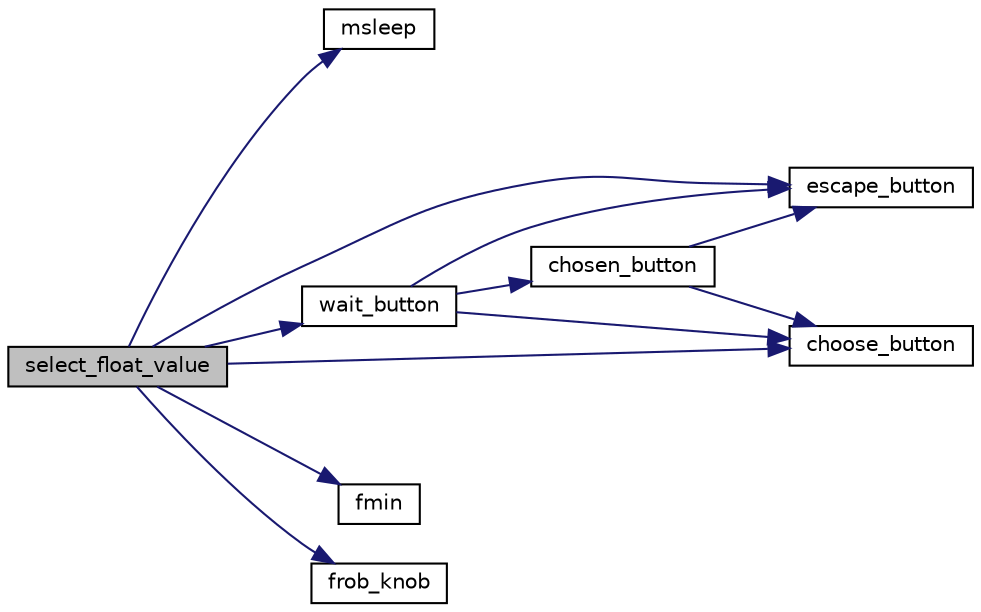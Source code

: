 digraph "select_float_value"
{
  edge [fontname="Helvetica",fontsize="10",labelfontname="Helvetica",labelfontsize="10"];
  node [fontname="Helvetica",fontsize="10",shape=record];
  rankdir="LR";
  Node1 [label="select_float_value",height=0.2,width=0.4,color="black", fillcolor="grey75", style="filled" fontcolor="black"];
  Node1 -> Node2 [color="midnightblue",fontsize="10",style="solid",fontname="Helvetica"];
  Node2 [label="msleep",height=0.2,width=0.4,color="black", fillcolor="white", style="filled",URL="$base_2lib__ic_8c.html#aa3650dfb953be0fa6fb4e6a625d3f777"];
  Node1 -> Node3 [color="midnightblue",fontsize="10",style="solid",fontname="Helvetica"];
  Node3 [label="wait_button",height=0.2,width=0.4,color="black", fillcolor="white", style="filled",URL="$menu_8c.html#aad05720d81aee6fe57273df91d1206d1"];
  Node3 -> Node4 [color="midnightblue",fontsize="10",style="solid",fontname="Helvetica"];
  Node4 [label="choose_button",height=0.2,width=0.4,color="black", fillcolor="white", style="filled",URL="$base_2lib__rwp_8c.html#a922b44bdf1062f6836a7e1774c74ce35"];
  Node3 -> Node5 [color="midnightblue",fontsize="10",style="solid",fontname="Helvetica"];
  Node5 [label="escape_button",height=0.2,width=0.4,color="black", fillcolor="white", style="filled",URL="$base_2lib__rwp_8c.html#a2c2600c101c9082504db325bb20996c8"];
  Node3 -> Node6 [color="midnightblue",fontsize="10",style="solid",fontname="Helvetica"];
  Node6 [label="chosen_button",height=0.2,width=0.4,color="black", fillcolor="white", style="filled",URL="$menu_8c.html#ade420648ad5e270eb49e76bc71fcb203"];
  Node6 -> Node4 [color="midnightblue",fontsize="10",style="solid",fontname="Helvetica"];
  Node6 -> Node5 [color="midnightblue",fontsize="10",style="solid",fontname="Helvetica"];
  Node1 -> Node4 [color="midnightblue",fontsize="10",style="solid",fontname="Helvetica"];
  Node1 -> Node5 [color="midnightblue",fontsize="10",style="solid",fontname="Helvetica"];
  Node1 -> Node7 [color="midnightblue",fontsize="10",style="solid",fontname="Helvetica"];
  Node7 [label="fmin",height=0.2,width=0.4,color="black", fillcolor="white", style="filled",URL="$convert_8c.html#a7bff75e9292d7da0d5b6aa2f36d618db"];
  Node1 -> Node8 [color="midnightblue",fontsize="10",style="solid",fontname="Helvetica"];
  Node8 [label="frob_knob",height=0.2,width=0.4,color="black", fillcolor="white", style="filled",URL="$base_2lib__rwp_8c.html#a31d4781f14dda7a49205b126d29f3e08"];
}
